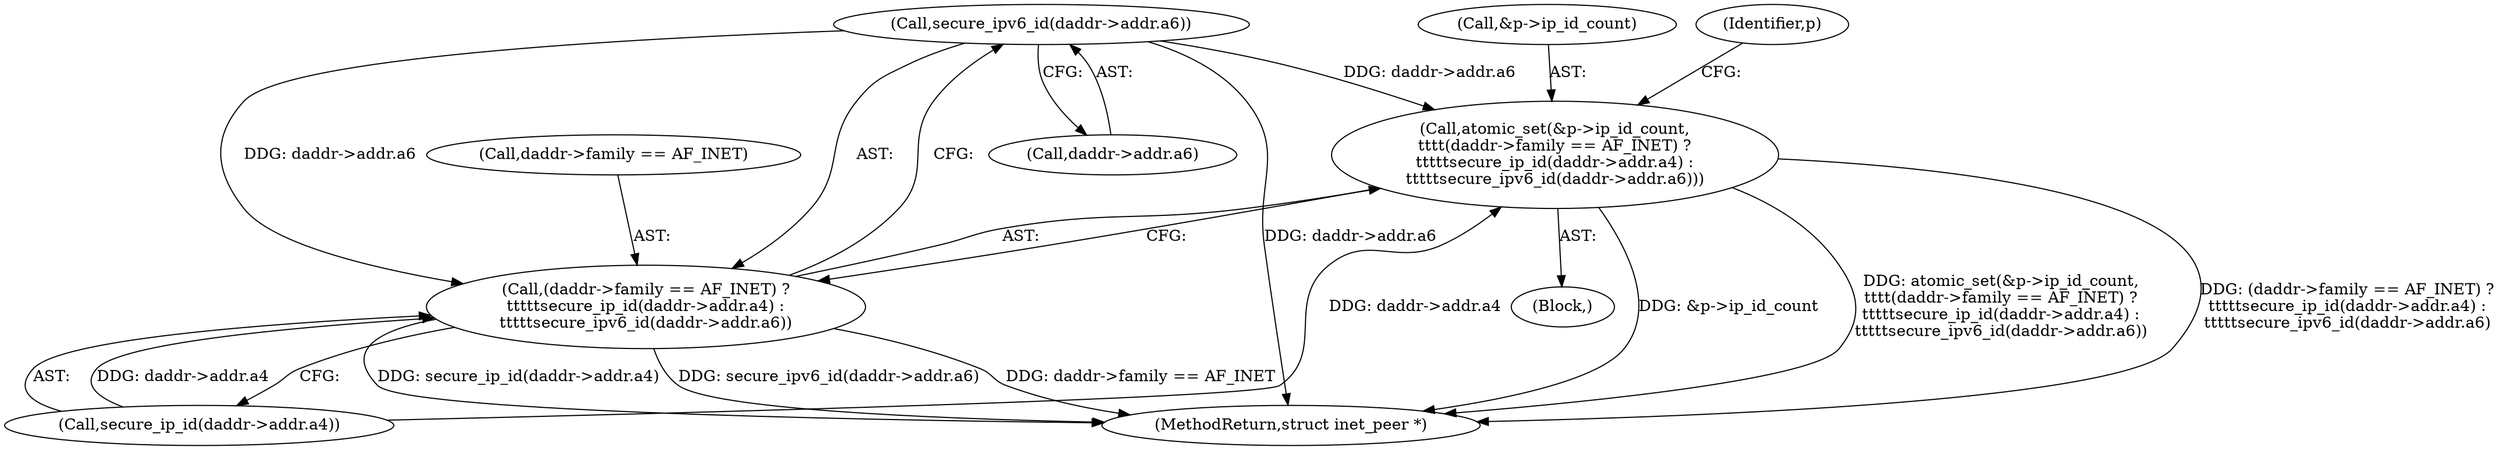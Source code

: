 digraph "0_linux_87c48fa3b4630905f98268dde838ee43626a060c@pointer" {
"1000248" [label="(Call,secure_ipv6_id(daddr->addr.a6))"];
"1000231" [label="(Call,atomic_set(&p->ip_id_count,\n\t\t\t\t(daddr->family == AF_INET) ?\n\t\t\t\t\tsecure_ip_id(daddr->addr.a4) :\n\t\t\t\t\tsecure_ipv6_id(daddr->addr.a6)))"];
"1000236" [label="(Call,(daddr->family == AF_INET) ?\n\t\t\t\t\tsecure_ip_id(daddr->addr.a4) :\n\t\t\t\t\tsecure_ipv6_id(daddr->addr.a6))"];
"1000232" [label="(Call,&p->ip_id_count)"];
"1000242" [label="(Call,secure_ip_id(daddr->addr.a4))"];
"1000312" [label="(MethodReturn,struct inet_peer *)"];
"1000212" [label="(Block,)"];
"1000256" [label="(Identifier,p)"];
"1000249" [label="(Call,daddr->addr.a6)"];
"1000236" [label="(Call,(daddr->family == AF_INET) ?\n\t\t\t\t\tsecure_ip_id(daddr->addr.a4) :\n\t\t\t\t\tsecure_ipv6_id(daddr->addr.a6))"];
"1000237" [label="(Call,daddr->family == AF_INET)"];
"1000231" [label="(Call,atomic_set(&p->ip_id_count,\n\t\t\t\t(daddr->family == AF_INET) ?\n\t\t\t\t\tsecure_ip_id(daddr->addr.a4) :\n\t\t\t\t\tsecure_ipv6_id(daddr->addr.a6)))"];
"1000248" [label="(Call,secure_ipv6_id(daddr->addr.a6))"];
"1000248" -> "1000236"  [label="AST: "];
"1000248" -> "1000249"  [label="CFG: "];
"1000249" -> "1000248"  [label="AST: "];
"1000236" -> "1000248"  [label="CFG: "];
"1000248" -> "1000312"  [label="DDG: daddr->addr.a6"];
"1000248" -> "1000231"  [label="DDG: daddr->addr.a6"];
"1000248" -> "1000236"  [label="DDG: daddr->addr.a6"];
"1000231" -> "1000212"  [label="AST: "];
"1000231" -> "1000236"  [label="CFG: "];
"1000232" -> "1000231"  [label="AST: "];
"1000236" -> "1000231"  [label="AST: "];
"1000256" -> "1000231"  [label="CFG: "];
"1000231" -> "1000312"  [label="DDG: (daddr->family == AF_INET) ?\n\t\t\t\t\tsecure_ip_id(daddr->addr.a4) :\n\t\t\t\t\tsecure_ipv6_id(daddr->addr.a6)"];
"1000231" -> "1000312"  [label="DDG: atomic_set(&p->ip_id_count,\n\t\t\t\t(daddr->family == AF_INET) ?\n\t\t\t\t\tsecure_ip_id(daddr->addr.a4) :\n\t\t\t\t\tsecure_ipv6_id(daddr->addr.a6))"];
"1000231" -> "1000312"  [label="DDG: &p->ip_id_count"];
"1000242" -> "1000231"  [label="DDG: daddr->addr.a4"];
"1000236" -> "1000242"  [label="CFG: "];
"1000237" -> "1000236"  [label="AST: "];
"1000242" -> "1000236"  [label="AST: "];
"1000236" -> "1000312"  [label="DDG: secure_ipv6_id(daddr->addr.a6)"];
"1000236" -> "1000312"  [label="DDG: daddr->family == AF_INET"];
"1000236" -> "1000312"  [label="DDG: secure_ip_id(daddr->addr.a4)"];
"1000242" -> "1000236"  [label="DDG: daddr->addr.a4"];
}
